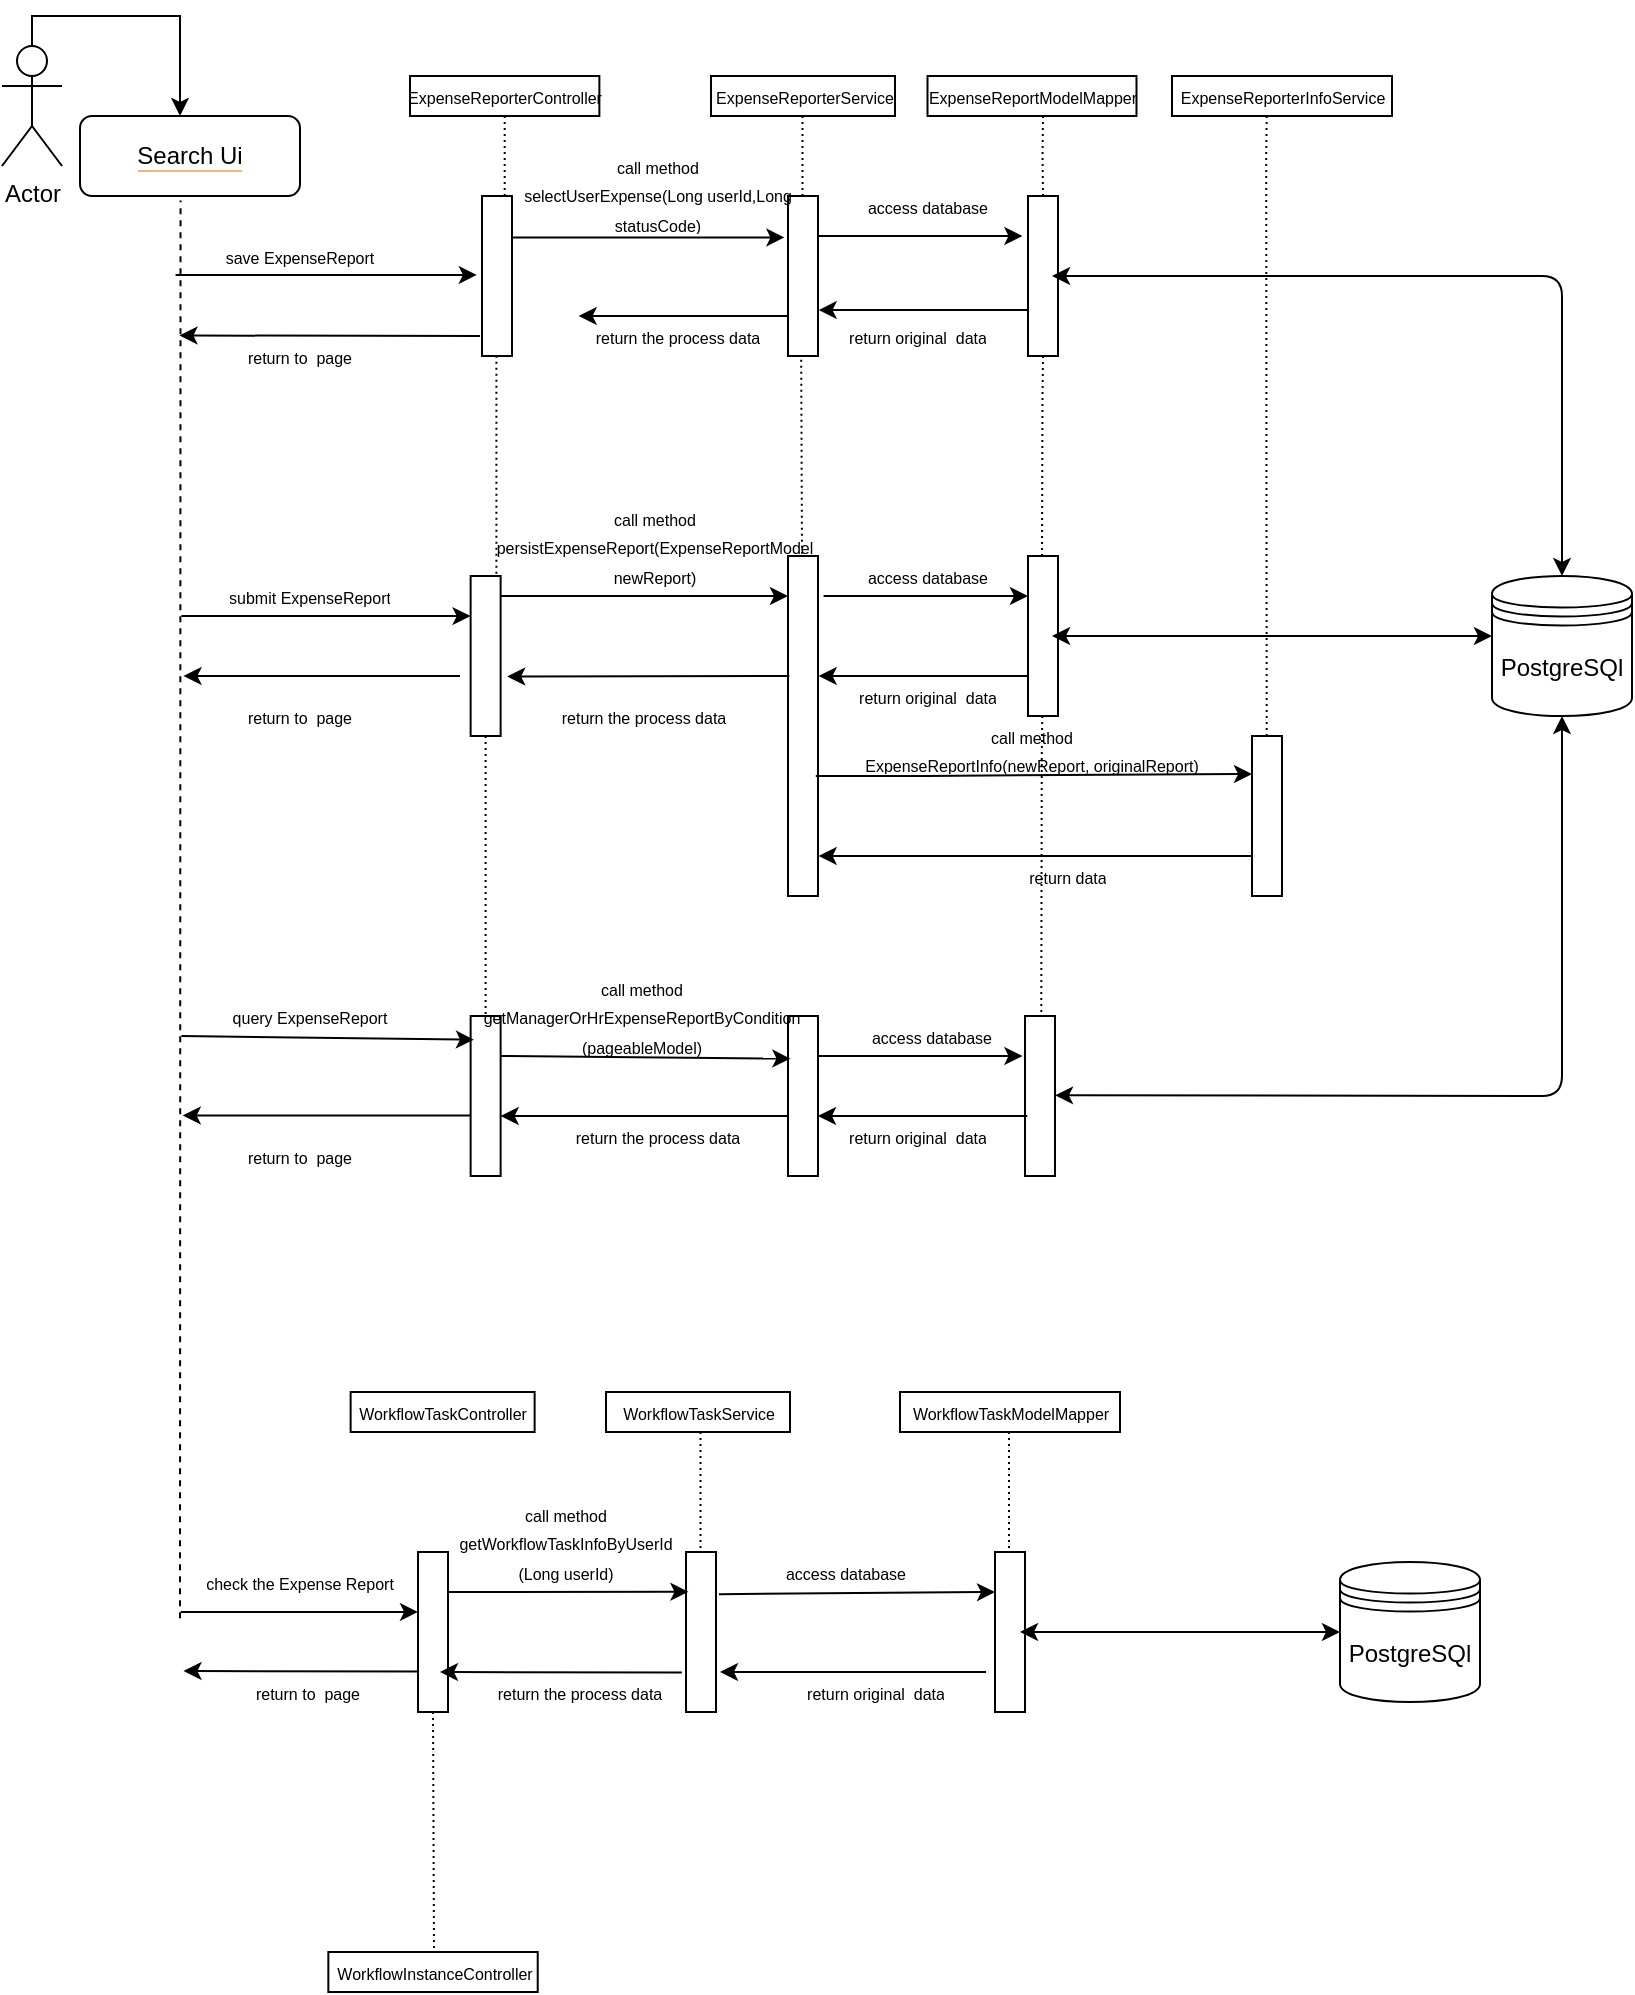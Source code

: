 <mxfile version="13.6.4" type="github">
  <diagram id="kgpKYQtTHZ0yAKxKKP6v" name="Page-1">
    <mxGraphModel dx="1038" dy="580" grid="1" gridSize="10" guides="1" tooltips="1" connect="1" arrows="1" fold="1" page="1" pageScale="1" pageWidth="850" pageHeight="1100" math="0" shadow="0">
      <root>
        <mxCell id="0" />
        <mxCell id="1" parent="0" />
        <mxCell id="kHYQJWo_Z-2cbcVxc_VD-3" value="&lt;font style=&quot;font-size: 8px&quot;&gt;ExpenseReporterController&lt;/font&gt;" style="html=1;" parent="1" vertex="1">
          <mxGeometry x="235.0" y="110" width="94.69" height="20" as="geometry" />
        </mxCell>
        <mxCell id="kHYQJWo_Z-2cbcVxc_VD-4" value="&lt;font style=&quot;font-size: 8px&quot;&gt;ExpenseReporterService&lt;/font&gt;" style="html=1;" parent="1" vertex="1">
          <mxGeometry x="385.5" y="110" width="92" height="20" as="geometry" />
        </mxCell>
        <mxCell id="kHYQJWo_Z-2cbcVxc_VD-5" value="&lt;font style=&quot;font-size: 8px&quot;&gt;ExpenseReportModelMapper&lt;/font&gt;" style="html=1;" parent="1" vertex="1">
          <mxGeometry x="493.75" y="110" width="104.5" height="20" as="geometry" />
        </mxCell>
        <mxCell id="kHYQJWo_Z-2cbcVxc_VD-10" value="" style="endArrow=none;html=1;rounded=0;dashed=1;dashPattern=1 2;exitX=0.5;exitY=1;exitDx=0;exitDy=0;" parent="1" source="kHYQJWo_Z-2cbcVxc_VD-17" edge="1">
          <mxGeometry relative="1" as="geometry">
            <mxPoint x="154" y="368" as="sourcePoint" />
            <mxPoint x="247" y="1048" as="targetPoint" />
          </mxGeometry>
        </mxCell>
        <mxCell id="kHYQJWo_Z-2cbcVxc_VD-11" value="" style="resizable=0;html=1;align=right;verticalAlign=bottom;" parent="kHYQJWo_Z-2cbcVxc_VD-10" connectable="0" vertex="1">
          <mxGeometry x="1" relative="1" as="geometry" />
        </mxCell>
        <mxCell id="kHYQJWo_Z-2cbcVxc_VD-12" value="" style="endArrow=none;html=1;rounded=0;dashed=1;dashPattern=1 2;exitX=0.5;exitY=1;exitDx=0;exitDy=0;" parent="1" source="kHYQJWo_Z-2cbcVxc_VD-3" edge="1" target="kHYQJWo_Z-2cbcVxc_VD-22">
          <mxGeometry relative="1" as="geometry">
            <mxPoint x="325" y="150" as="sourcePoint" />
            <mxPoint x="286" y="220" as="targetPoint" />
            <Array as="points" />
          </mxGeometry>
        </mxCell>
        <mxCell id="kHYQJWo_Z-2cbcVxc_VD-13" value="" style="resizable=0;html=1;align=right;verticalAlign=bottom;" parent="kHYQJWo_Z-2cbcVxc_VD-12" connectable="0" vertex="1">
          <mxGeometry x="1" relative="1" as="geometry" />
        </mxCell>
        <mxCell id="kHYQJWo_Z-2cbcVxc_VD-14" value="" style="points=[];perimeter=orthogonalPerimeter;rounded=0;shadow=0;strokeWidth=1;" parent="1" vertex="1">
          <mxGeometry x="265.31" y="360" width="15" height="80" as="geometry" />
        </mxCell>
        <mxCell id="kHYQJWo_Z-2cbcVxc_VD-15" value="" style="endArrow=none;html=1;rounded=0;dashed=1;dashPattern=1 2;exitX=0.48;exitY=0.999;exitDx=0;exitDy=0;exitPerimeter=0;" parent="1" source="kHYQJWo_Z-2cbcVxc_VD-22" target="kHYQJWo_Z-2cbcVxc_VD-14" edge="1">
          <mxGeometry relative="1" as="geometry">
            <mxPoint x="312.5" y="300" as="sourcePoint" />
            <mxPoint x="325" y="864.8" as="targetPoint" />
          </mxGeometry>
        </mxCell>
        <mxCell id="kHYQJWo_Z-2cbcVxc_VD-16" value="" style="resizable=0;html=1;align=right;verticalAlign=bottom;" parent="kHYQJWo_Z-2cbcVxc_VD-15" connectable="0" vertex="1">
          <mxGeometry x="1" relative="1" as="geometry" />
        </mxCell>
        <mxCell id="kHYQJWo_Z-2cbcVxc_VD-17" value="" style="points=[];perimeter=orthogonalPerimeter;rounded=0;shadow=0;strokeWidth=1;" parent="1" vertex="1">
          <mxGeometry x="239.01" y="848" width="15" height="80" as="geometry" />
        </mxCell>
        <mxCell id="kHYQJWo_Z-2cbcVxc_VD-28" style="edgeStyle=orthogonalEdgeStyle;rounded=0;orthogonalLoop=1;jettySize=auto;html=1;exitX=0.5;exitY=0;exitDx=0;exitDy=0;exitPerimeter=0;" parent="1" source="kHYQJWo_Z-2cbcVxc_VD-21" edge="1">
          <mxGeometry relative="1" as="geometry">
            <mxPoint x="120" y="130" as="targetPoint" />
            <Array as="points">
              <mxPoint x="46" y="80" />
            </Array>
          </mxGeometry>
        </mxCell>
        <mxCell id="kHYQJWo_Z-2cbcVxc_VD-21" value="Actor" style="shape=umlActor;verticalLabelPosition=bottom;verticalAlign=top;html=1;" parent="1" vertex="1">
          <mxGeometry x="31" y="95" width="30" height="60" as="geometry" />
        </mxCell>
        <mxCell id="kHYQJWo_Z-2cbcVxc_VD-22" value="" style="points=[];perimeter=orthogonalPerimeter;rounded=0;shadow=0;strokeWidth=1;" parent="1" vertex="1">
          <mxGeometry x="271" y="170" width="15" height="80" as="geometry" />
        </mxCell>
        <mxCell id="kHYQJWo_Z-2cbcVxc_VD-26" value="&lt;span style=&quot;background-color: rgb(255 , 255 , 255)&quot;&gt;Search Ui&lt;/span&gt;" style="rounded=1;whiteSpace=wrap;html=1;labelBackgroundColor=#FFB366;" parent="1" vertex="1">
          <mxGeometry x="70" y="130" width="110" height="40" as="geometry" />
        </mxCell>
        <mxCell id="kHYQJWo_Z-2cbcVxc_VD-29" value="" style="endArrow=none;dashed=1;html=1;entryX=0.457;entryY=1.056;entryDx=0;entryDy=0;entryPerimeter=0;" parent="1" target="kHYQJWo_Z-2cbcVxc_VD-26" edge="1">
          <mxGeometry width="50" height="50" relative="1" as="geometry">
            <mxPoint x="120" y="881.067" as="sourcePoint" />
            <mxPoint x="200" y="190" as="targetPoint" />
          </mxGeometry>
        </mxCell>
        <mxCell id="kHYQJWo_Z-2cbcVxc_VD-31" value="&lt;font style=&quot;font-size: 8px&quot;&gt;ExpenseReporterInfoService&lt;/font&gt;" style="html=1;" parent="1" vertex="1">
          <mxGeometry x="616" y="110" width="110" height="20" as="geometry" />
        </mxCell>
        <mxCell id="kHYQJWo_Z-2cbcVxc_VD-35" value="" style="endArrow=none;html=1;rounded=0;dashed=1;dashPattern=1 2;exitX=0.5;exitY=1;exitDx=0;exitDy=0;" parent="1" source="kHYQJWo_Z-2cbcVxc_VD-34" edge="1">
          <mxGeometry relative="1" as="geometry">
            <mxPoint x="431.25" y="130" as="sourcePoint" />
            <mxPoint x="431.255" y="220" as="targetPoint" />
          </mxGeometry>
        </mxCell>
        <mxCell id="kHYQJWo_Z-2cbcVxc_VD-36" value="" style="resizable=0;html=1;align=right;verticalAlign=bottom;" parent="kHYQJWo_Z-2cbcVxc_VD-35" connectable="0" vertex="1">
          <mxGeometry x="1" relative="1" as="geometry" />
        </mxCell>
        <mxCell id="kHYQJWo_Z-2cbcVxc_VD-34" value="" style="points=[];perimeter=orthogonalPerimeter;rounded=0;shadow=0;strokeWidth=1;" parent="1" vertex="1">
          <mxGeometry x="424" y="170" width="15" height="80" as="geometry" />
        </mxCell>
        <mxCell id="kHYQJWo_Z-2cbcVxc_VD-37" value="" style="endArrow=none;html=1;rounded=0;dashed=1;dashPattern=1 2;exitX=0.5;exitY=1;exitDx=0;exitDy=0;" parent="1" target="kHYQJWo_Z-2cbcVxc_VD-34" edge="1">
          <mxGeometry relative="1" as="geometry">
            <mxPoint x="431.25" y="130" as="sourcePoint" />
            <mxPoint x="431.255" y="220" as="targetPoint" />
          </mxGeometry>
        </mxCell>
        <mxCell id="kHYQJWo_Z-2cbcVxc_VD-38" value="" style="resizable=0;html=1;align=right;verticalAlign=bottom;" parent="kHYQJWo_Z-2cbcVxc_VD-37" connectable="0" vertex="1">
          <mxGeometry x="1" relative="1" as="geometry" />
        </mxCell>
        <mxCell id="kHYQJWo_Z-2cbcVxc_VD-39" value="" style="endArrow=classic;html=1;entryX=-0.12;entryY=0.259;entryDx=0;entryDy=0;entryPerimeter=0;" parent="1" source="kHYQJWo_Z-2cbcVxc_VD-22" target="kHYQJWo_Z-2cbcVxc_VD-34" edge="1">
          <mxGeometry width="50" height="50" relative="1" as="geometry">
            <mxPoint x="324" y="191" as="sourcePoint" />
            <mxPoint x="370" y="185" as="targetPoint" />
          </mxGeometry>
        </mxCell>
        <mxCell id="kHYQJWo_Z-2cbcVxc_VD-45" value="" style="points=[];perimeter=orthogonalPerimeter;rounded=0;shadow=0;strokeWidth=1;" parent="1" vertex="1">
          <mxGeometry x="544" y="170" width="15" height="80" as="geometry" />
        </mxCell>
        <mxCell id="kHYQJWo_Z-2cbcVxc_VD-46" value="" style="endArrow=none;html=1;rounded=0;dashed=1;dashPattern=1 2;exitX=0.5;exitY=1;exitDx=0;exitDy=0;" parent="1" edge="1">
          <mxGeometry relative="1" as="geometry">
            <mxPoint x="551.5" y="130" as="sourcePoint" />
            <mxPoint x="551.5" y="170" as="targetPoint" />
            <Array as="points">
              <mxPoint x="551.25" y="150" />
            </Array>
          </mxGeometry>
        </mxCell>
        <mxCell id="kHYQJWo_Z-2cbcVxc_VD-47" value="" style="resizable=0;html=1;align=right;verticalAlign=bottom;" parent="kHYQJWo_Z-2cbcVxc_VD-46" connectable="0" vertex="1">
          <mxGeometry x="1" relative="1" as="geometry" />
        </mxCell>
        <mxCell id="kHYQJWo_Z-2cbcVxc_VD-48" value="" style="endArrow=classic;html=1;entryX=-0.12;entryY=0.259;entryDx=0;entryDy=0;entryPerimeter=0;" parent="1" edge="1">
          <mxGeometry width="50" height="50" relative="1" as="geometry">
            <mxPoint x="439" y="190" as="sourcePoint" />
            <mxPoint x="541.2" y="190" as="targetPoint" />
            <Array as="points">
              <mxPoint x="484" y="190" />
            </Array>
          </mxGeometry>
        </mxCell>
        <UserObject label="&lt;div&gt;&lt;font style=&quot;font-size: 8px&quot;&gt;call method &lt;br&gt;&lt;/font&gt;&lt;/div&gt;&lt;div&gt;&lt;font style=&quot;font-size: 8px&quot;&gt;selectUserExpense(Long userId,Long statusCode)&lt;/font&gt;&lt;/div&gt;" placeholders="1" name="Variable" id="sm6QpTikc6FArxqx8qji-1">
          <mxCell style="text;html=1;strokeColor=none;fillColor=none;align=center;verticalAlign=middle;whiteSpace=wrap;overflow=hidden;" parent="1" vertex="1">
            <mxGeometry x="274.31" y="145" width="170" height="45" as="geometry" />
          </mxCell>
        </UserObject>
        <UserObject label="&lt;font style=&quot;font-size: 8px&quot;&gt;access database&lt;/font&gt;" placeholders="1" name="Variable" id="sm6QpTikc6FArxqx8qji-2">
          <mxCell style="text;html=1;strokeColor=none;fillColor=none;align=center;verticalAlign=middle;whiteSpace=wrap;overflow=hidden;" parent="1" vertex="1">
            <mxGeometry x="454" y="165" width="80" height="20" as="geometry" />
          </mxCell>
        </UserObject>
        <mxCell id="sm6QpTikc6FArxqx8qji-5" value="" style="endArrow=classic;html=1;entryX=1.022;entryY=0.713;entryDx=0;entryDy=0;entryPerimeter=0;exitX=0;exitY=0.713;exitDx=0;exitDy=0;exitPerimeter=0;" parent="1" source="kHYQJWo_Z-2cbcVxc_VD-45" target="kHYQJWo_Z-2cbcVxc_VD-34" edge="1">
          <mxGeometry width="50" height="50" relative="1" as="geometry">
            <mxPoint x="534" y="260" as="sourcePoint" />
            <mxPoint x="414" y="260" as="targetPoint" />
            <Array as="points" />
          </mxGeometry>
        </mxCell>
        <UserObject label="&lt;font style=&quot;font-size: 8px&quot;&gt;return original&amp;nbsp; data&lt;/font&gt;" placeholders="1" name="Variable" id="sm6QpTikc6FArxqx8qji-6">
          <mxCell style="text;html=1;strokeColor=none;fillColor=none;align=center;verticalAlign=middle;whiteSpace=wrap;overflow=hidden;" parent="1" vertex="1">
            <mxGeometry x="434" y="230" width="110" height="20" as="geometry" />
          </mxCell>
        </UserObject>
        <mxCell id="sm6QpTikc6FArxqx8qji-8" value="" style="endArrow=classic;html=1;entryX=1.022;entryY=0.713;entryDx=0;entryDy=0;entryPerimeter=0;exitX=0;exitY=0.713;exitDx=0;exitDy=0;exitPerimeter=0;" parent="1" edge="1">
          <mxGeometry width="50" height="50" relative="1" as="geometry">
            <mxPoint x="424" y="230" as="sourcePoint" />
            <mxPoint x="319.33" y="230" as="targetPoint" />
            <Array as="points" />
          </mxGeometry>
        </mxCell>
        <UserObject label="&lt;font style=&quot;font-size: 8px&quot;&gt;return the process data&lt;br&gt;&lt;/font&gt;" placeholders="1" name="Variable" id="sm6QpTikc6FArxqx8qji-9">
          <mxCell style="text;html=1;strokeColor=none;fillColor=none;align=center;verticalAlign=middle;whiteSpace=wrap;overflow=hidden;" parent="1" vertex="1">
            <mxGeometry x="314" y="230" width="110" height="20" as="geometry" />
          </mxCell>
        </UserObject>
        <mxCell id="dU8zCI9Nq1hAIpH5n6Ge-1" value="" style="points=[];perimeter=orthogonalPerimeter;rounded=0;shadow=0;strokeWidth=1;" vertex="1" parent="1">
          <mxGeometry x="424" y="350" width="15" height="170" as="geometry" />
        </mxCell>
        <mxCell id="dU8zCI9Nq1hAIpH5n6Ge-4" value="" style="endArrow=classic;html=1;entryX=-0.12;entryY=0.259;entryDx=0;entryDy=0;entryPerimeter=0;" edge="1" parent="1" source="kHYQJWo_Z-2cbcVxc_VD-14">
          <mxGeometry width="50" height="50" relative="1" as="geometry">
            <mxPoint x="321.8" y="370" as="sourcePoint" />
            <mxPoint x="424.0" y="370" as="targetPoint" />
          </mxGeometry>
        </mxCell>
        <UserObject label="&lt;font style=&quot;font-size: 8px&quot;&gt;call method &lt;br&gt;persistExpenseReport(ExpenseReportModel newReport)&lt;/font&gt;" placeholders="1" name="Variable" id="dU8zCI9Nq1hAIpH5n6Ge-5">
          <mxCell style="text;html=1;strokeColor=none;fillColor=none;align=center;verticalAlign=middle;whiteSpace=wrap;overflow=hidden;" vertex="1" parent="1">
            <mxGeometry x="274.31" y="320" width="167" height="50" as="geometry" />
          </mxCell>
        </UserObject>
        <mxCell id="dU8zCI9Nq1hAIpH5n6Ge-6" value="" style="endArrow=none;html=1;rounded=0;dashed=1;dashPattern=1 2;exitX=0.44;exitY=1.024;exitDx=0;exitDy=0;exitPerimeter=0;entryX=0.467;entryY=0;entryDx=0;entryDy=0;entryPerimeter=0;" edge="1" parent="1" source="kHYQJWo_Z-2cbcVxc_VD-34" target="dU8zCI9Nq1hAIpH5n6Ge-1">
          <mxGeometry relative="1" as="geometry">
            <mxPoint x="430.6" y="251.92" as="sourcePoint" />
            <mxPoint x="431" y="305" as="targetPoint" />
          </mxGeometry>
        </mxCell>
        <mxCell id="dU8zCI9Nq1hAIpH5n6Ge-7" value="" style="resizable=0;html=1;align=right;verticalAlign=bottom;" connectable="0" vertex="1" parent="dU8zCI9Nq1hAIpH5n6Ge-6">
          <mxGeometry x="1" relative="1" as="geometry" />
        </mxCell>
        <mxCell id="dU8zCI9Nq1hAIpH5n6Ge-8" value="" style="endArrow=classic;html=1;entryX=1.219;entryY=0.628;entryDx=0;entryDy=0;entryPerimeter=0;exitX=0;exitY=0.713;exitDx=0;exitDy=0;exitPerimeter=0;" edge="1" parent="1" target="kHYQJWo_Z-2cbcVxc_VD-14">
          <mxGeometry width="50" height="50" relative="1" as="geometry">
            <mxPoint x="424.67" y="410" as="sourcePoint" />
            <mxPoint x="320.0" y="410" as="targetPoint" />
            <Array as="points" />
          </mxGeometry>
        </mxCell>
        <mxCell id="dU8zCI9Nq1hAIpH5n6Ge-10" value="" style="points=[];perimeter=orthogonalPerimeter;rounded=0;shadow=0;strokeWidth=1;" vertex="1" parent="1">
          <mxGeometry x="544" y="350" width="15" height="80" as="geometry" />
        </mxCell>
        <mxCell id="dU8zCI9Nq1hAIpH5n6Ge-11" value="" style="endArrow=none;html=1;rounded=0;dashed=1;dashPattern=1 2;" edge="1" parent="1">
          <mxGeometry relative="1" as="geometry">
            <mxPoint x="551.5" y="250" as="sourcePoint" />
            <mxPoint x="551" y="350" as="targetPoint" />
            <Array as="points">
              <mxPoint x="551.25" y="270" />
            </Array>
          </mxGeometry>
        </mxCell>
        <mxCell id="dU8zCI9Nq1hAIpH5n6Ge-12" value="" style="resizable=0;html=1;align=right;verticalAlign=bottom;" connectable="0" vertex="1" parent="dU8zCI9Nq1hAIpH5n6Ge-11">
          <mxGeometry x="1" relative="1" as="geometry" />
        </mxCell>
        <UserObject label="&lt;font style=&quot;font-size: 8px&quot;&gt;access database&lt;/font&gt;" placeholders="1" name="Variable" id="dU8zCI9Nq1hAIpH5n6Ge-13">
          <mxCell style="text;html=1;strokeColor=none;fillColor=none;align=center;verticalAlign=middle;whiteSpace=wrap;overflow=hidden;" vertex="1" parent="1">
            <mxGeometry x="454" y="350" width="80" height="20" as="geometry" />
          </mxCell>
        </UserObject>
        <mxCell id="dU8zCI9Nq1hAIpH5n6Ge-14" value="" style="endArrow=classic;html=1;entryX=-0.12;entryY=0.259;entryDx=0;entryDy=0;entryPerimeter=0;" edge="1" parent="1">
          <mxGeometry width="50" height="50" relative="1" as="geometry">
            <mxPoint x="441.8" y="370" as="sourcePoint" />
            <mxPoint x="544" y="370" as="targetPoint" />
            <Array as="points">
              <mxPoint x="461.8" y="370" />
              <mxPoint x="486.8" y="370" />
            </Array>
          </mxGeometry>
        </mxCell>
        <mxCell id="dU8zCI9Nq1hAIpH5n6Ge-16" value="" style="endArrow=classic;html=1;entryX=1.022;entryY=0.713;entryDx=0;entryDy=0;entryPerimeter=0;exitX=0;exitY=0.713;exitDx=0;exitDy=0;exitPerimeter=0;" edge="1" parent="1">
          <mxGeometry width="50" height="50" relative="1" as="geometry">
            <mxPoint x="544" y="410" as="sourcePoint" />
            <mxPoint x="439.33" y="410" as="targetPoint" />
            <Array as="points" />
          </mxGeometry>
        </mxCell>
        <UserObject label="&lt;font style=&quot;font-size: 8px&quot;&gt;return original&amp;nbsp; data&lt;/font&gt;" placeholders="1" name="Variable" id="dU8zCI9Nq1hAIpH5n6Ge-17">
          <mxCell style="text;html=1;strokeColor=none;fillColor=none;align=center;verticalAlign=middle;whiteSpace=wrap;overflow=hidden;" vertex="1" parent="1">
            <mxGeometry x="439" y="410" width="110" height="20" as="geometry" />
          </mxCell>
        </UserObject>
        <mxCell id="dU8zCI9Nq1hAIpH5n6Ge-18" value="" style="endArrow=none;html=1;rounded=0;dashed=1;dashPattern=1 2;exitX=0.5;exitY=1;exitDx=0;exitDy=0;" edge="1" parent="1">
          <mxGeometry relative="1" as="geometry">
            <mxPoint x="663.35" y="130" as="sourcePoint" />
            <mxPoint x="663.35" y="440" as="targetPoint" />
            <Array as="points">
              <mxPoint x="663.1" y="150" />
            </Array>
          </mxGeometry>
        </mxCell>
        <mxCell id="dU8zCI9Nq1hAIpH5n6Ge-19" value="" style="resizable=0;html=1;align=right;verticalAlign=bottom;" connectable="0" vertex="1" parent="dU8zCI9Nq1hAIpH5n6Ge-18">
          <mxGeometry x="1" relative="1" as="geometry" />
        </mxCell>
        <mxCell id="dU8zCI9Nq1hAIpH5n6Ge-20" value="" style="points=[];perimeter=orthogonalPerimeter;rounded=0;shadow=0;strokeWidth=1;" vertex="1" parent="1">
          <mxGeometry x="656" y="440" width="15" height="80" as="geometry" />
        </mxCell>
        <mxCell id="dU8zCI9Nq1hAIpH5n6Ge-23" value="" style="endArrow=classic;html=1;" edge="1" parent="1">
          <mxGeometry width="50" height="50" relative="1" as="geometry">
            <mxPoint x="437.9" y="460" as="sourcePoint" />
            <mxPoint x="656" y="459" as="targetPoint" />
            <Array as="points">
              <mxPoint x="457.9" y="460" />
              <mxPoint x="482.9" y="460" />
            </Array>
          </mxGeometry>
        </mxCell>
        <UserObject label="&lt;font style=&quot;font-size: 8px&quot;&gt;call method&lt;br&gt;ExpenseReportInfo(newReport, originalReport)&lt;/font&gt;" placeholders="1" name="Variable" id="dU8zCI9Nq1hAIpH5n6Ge-24">
          <mxCell style="text;html=1;strokeColor=none;fillColor=none;align=center;verticalAlign=middle;whiteSpace=wrap;overflow=hidden;" vertex="1" parent="1">
            <mxGeometry x="456" y="430" width="180" height="30" as="geometry" />
          </mxCell>
        </UserObject>
        <mxCell id="dU8zCI9Nq1hAIpH5n6Ge-25" value="" style="endArrow=classic;html=1;entryX=1.022;entryY=0.713;entryDx=0;entryDy=0;entryPerimeter=0;" edge="1" parent="1">
          <mxGeometry width="50" height="50" relative="1" as="geometry">
            <mxPoint x="656" y="500" as="sourcePoint" />
            <mxPoint x="439.33" y="500" as="targetPoint" />
            <Array as="points" />
          </mxGeometry>
        </mxCell>
        <UserObject label="&lt;font style=&quot;font-size: 8px&quot;&gt;return data&lt;/font&gt;" placeholders="1" name="Variable" id="dU8zCI9Nq1hAIpH5n6Ge-26">
          <mxCell style="text;html=1;strokeColor=none;fillColor=none;align=center;verticalAlign=middle;whiteSpace=wrap;overflow=hidden;" vertex="1" parent="1">
            <mxGeometry x="522.75" y="500" width="82" height="20" as="geometry" />
          </mxCell>
        </UserObject>
        <mxCell id="dU8zCI9Nq1hAIpH5n6Ge-27" value="PostgreSQl" style="shape=datastore;whiteSpace=wrap;html=1;" vertex="1" parent="1">
          <mxGeometry x="776" y="360" width="70" height="70" as="geometry" />
        </mxCell>
        <mxCell id="dU8zCI9Nq1hAIpH5n6Ge-28" value="" style="endArrow=classic;startArrow=classic;html=1;exitX=0.8;exitY=0.5;exitDx=0;exitDy=0;exitPerimeter=0;entryX=0.5;entryY=0;entryDx=0;entryDy=0;" edge="1" parent="1" source="kHYQJWo_Z-2cbcVxc_VD-45" target="dU8zCI9Nq1hAIpH5n6Ge-27">
          <mxGeometry width="50" height="50" relative="1" as="geometry">
            <mxPoint x="726" y="310" as="sourcePoint" />
            <mxPoint x="836" y="210" as="targetPoint" />
            <Array as="points">
              <mxPoint x="811" y="210" />
            </Array>
          </mxGeometry>
        </mxCell>
        <mxCell id="dU8zCI9Nq1hAIpH5n6Ge-29" value="" style="endArrow=classic;startArrow=classic;html=1;entryX=0.8;entryY=0.5;entryDx=0;entryDy=0;entryPerimeter=0;exitX=0;exitY=0.429;exitDx=0;exitDy=0;exitPerimeter=0;" edge="1" parent="1" source="dU8zCI9Nq1hAIpH5n6Ge-27" target="dU8zCI9Nq1hAIpH5n6Ge-10">
          <mxGeometry width="50" height="50" relative="1" as="geometry">
            <mxPoint x="736" y="350" as="sourcePoint" />
            <mxPoint x="566" y="390" as="targetPoint" />
          </mxGeometry>
        </mxCell>
        <mxCell id="dU8zCI9Nq1hAIpH5n6Ge-31" value="&lt;span style=&quot;font-size: 8px&quot;&gt;WorkflowTaskController&lt;/span&gt;" style="html=1;" vertex="1" parent="1">
          <mxGeometry x="205.31" y="768" width="92" height="20" as="geometry" />
        </mxCell>
        <mxCell id="dU8zCI9Nq1hAIpH5n6Ge-32" value="&lt;span style=&quot;font-size: 8px&quot;&gt;WorkflowTaskService&lt;/span&gt;" style="html=1;" vertex="1" parent="1">
          <mxGeometry x="333" y="768" width="92" height="20" as="geometry" />
        </mxCell>
        <UserObject label="&lt;font style=&quot;font-size: 8px&quot;&gt;call method&lt;br&gt;getWorkflowTaskInfoByUserId&lt;br&gt;(Long userId)&lt;/font&gt;" placeholders="1" name="Variable" id="dU8zCI9Nq1hAIpH5n6Ge-35">
          <mxCell style="text;html=1;strokeColor=none;fillColor=none;align=center;verticalAlign=middle;whiteSpace=wrap;overflow=hidden;" vertex="1" parent="1">
            <mxGeometry x="224.41" y="818" width="178.19" height="50" as="geometry" />
          </mxCell>
        </UserObject>
        <UserObject label="&lt;font style=&quot;font-size: 8px&quot;&gt;return to&amp;nbsp; page&lt;br&gt;&lt;/font&gt;" placeholders="1" name="Variable" id="dU8zCI9Nq1hAIpH5n6Ge-37">
          <mxCell style="text;html=1;strokeColor=none;fillColor=none;align=center;verticalAlign=middle;whiteSpace=wrap;overflow=hidden;" vertex="1" parent="1">
            <mxGeometry x="125" y="240" width="110" height="20" as="geometry" />
          </mxCell>
        </UserObject>
        <mxCell id="dU8zCI9Nq1hAIpH5n6Ge-38" value="" style="endArrow=classic;html=1;entryX=0.733;entryY=0.75;entryDx=0;entryDy=0;entryPerimeter=0;exitX=-0.14;exitY=0.753;exitDx=0;exitDy=0;exitPerimeter=0;" edge="1" parent="1" source="dU8zCI9Nq1hAIpH5n6Ge-41" target="kHYQJWo_Z-2cbcVxc_VD-17">
          <mxGeometry width="50" height="50" relative="1" as="geometry">
            <mxPoint x="358" y="788" as="sourcePoint" />
            <mxPoint x="253.33" y="788" as="targetPoint" />
            <Array as="points" />
          </mxGeometry>
        </mxCell>
        <mxCell id="dU8zCI9Nq1hAIpH5n6Ge-41" value="" style="points=[];perimeter=orthogonalPerimeter;rounded=0;shadow=0;strokeWidth=1;" vertex="1" parent="1">
          <mxGeometry x="373" y="848" width="15" height="80" as="geometry" />
        </mxCell>
        <mxCell id="dU8zCI9Nq1hAIpH5n6Ge-45" value="" style="endArrow=classic;html=1;entryX=0.08;entryY=0.249;entryDx=0;entryDy=0;entryPerimeter=0;" edge="1" parent="1" target="dU8zCI9Nq1hAIpH5n6Ge-41">
          <mxGeometry width="50" height="50" relative="1" as="geometry">
            <mxPoint x="254.01" y="868" as="sourcePoint" />
            <mxPoint x="356.21" y="868" as="targetPoint" />
          </mxGeometry>
        </mxCell>
        <mxCell id="dU8zCI9Nq1hAIpH5n6Ge-46" value="" style="endArrow=none;html=1;rounded=0;dashed=1;dashPattern=1 2;exitX=0.44;exitY=1.024;exitDx=0;exitDy=0;exitPerimeter=0;" edge="1" parent="1" target="dU8zCI9Nq1hAIpH5n6Ge-41">
          <mxGeometry relative="1" as="geometry">
            <mxPoint x="380.25" y="788" as="sourcePoint" />
            <mxPoint x="380.655" y="886.08" as="targetPoint" />
          </mxGeometry>
        </mxCell>
        <mxCell id="dU8zCI9Nq1hAIpH5n6Ge-47" value="" style="resizable=0;html=1;align=right;verticalAlign=bottom;" connectable="0" vertex="1" parent="dU8zCI9Nq1hAIpH5n6Ge-46">
          <mxGeometry x="1" relative="1" as="geometry" />
        </mxCell>
        <mxCell id="dU8zCI9Nq1hAIpH5n6Ge-48" value="&lt;span style=&quot;font-size: 8px&quot;&gt;WorkflowTaskModelMapper&lt;/span&gt;" style="html=1;" vertex="1" parent="1">
          <mxGeometry x="480" y="768" width="110" height="20" as="geometry" />
        </mxCell>
        <mxCell id="dU8zCI9Nq1hAIpH5n6Ge-50" value="" style="points=[];perimeter=orthogonalPerimeter;rounded=0;shadow=0;strokeWidth=1;" vertex="1" parent="1">
          <mxGeometry x="527.5" y="848" width="15" height="80" as="geometry" />
        </mxCell>
        <mxCell id="dU8zCI9Nq1hAIpH5n6Ge-51" value="" style="endArrow=none;html=1;rounded=0;dashed=1;dashPattern=1 2;exitX=0.44;exitY=1.024;exitDx=0;exitDy=0;exitPerimeter=0;" edge="1" parent="1">
          <mxGeometry relative="1" as="geometry">
            <mxPoint x="534.5" y="788" as="sourcePoint" />
            <mxPoint x="534.5" y="848" as="targetPoint" />
          </mxGeometry>
        </mxCell>
        <mxCell id="dU8zCI9Nq1hAIpH5n6Ge-52" value="" style="resizable=0;html=1;align=right;verticalAlign=bottom;" connectable="0" vertex="1" parent="dU8zCI9Nq1hAIpH5n6Ge-51">
          <mxGeometry x="1" relative="1" as="geometry" />
        </mxCell>
        <mxCell id="dU8zCI9Nq1hAIpH5n6Ge-53" value="" style="endArrow=classic;html=1;" edge="1" parent="1">
          <mxGeometry width="50" height="50" relative="1" as="geometry">
            <mxPoint x="389.5" y="869.08" as="sourcePoint" />
            <mxPoint x="527.5" y="868" as="targetPoint" />
          </mxGeometry>
        </mxCell>
        <UserObject label="&lt;font style=&quot;font-size: 8px&quot;&gt;access database&lt;/font&gt;" placeholders="1" name="Variable" id="dU8zCI9Nq1hAIpH5n6Ge-54">
          <mxCell style="text;html=1;strokeColor=none;fillColor=none;align=center;verticalAlign=middle;whiteSpace=wrap;overflow=hidden;" vertex="1" parent="1">
            <mxGeometry x="413" y="848" width="80" height="20" as="geometry" />
          </mxCell>
        </UserObject>
        <UserObject label="&lt;font style=&quot;font-size: 8px&quot;&gt;return original&amp;nbsp; data&lt;/font&gt;" placeholders="1" name="Variable" id="dU8zCI9Nq1hAIpH5n6Ge-55">
          <mxCell style="text;html=1;strokeColor=none;fillColor=none;align=center;verticalAlign=middle;whiteSpace=wrap;overflow=hidden;" vertex="1" parent="1">
            <mxGeometry x="413" y="908" width="110" height="20" as="geometry" />
          </mxCell>
        </UserObject>
        <mxCell id="dU8zCI9Nq1hAIpH5n6Ge-56" value="" style="endArrow=classic;html=1;entryX=0.733;entryY=0.75;entryDx=0;entryDy=0;entryPerimeter=0;exitX=1;exitY=0;exitDx=0;exitDy=0;" edge="1" parent="1" source="dU8zCI9Nq1hAIpH5n6Ge-55">
          <mxGeometry width="50" height="50" relative="1" as="geometry">
            <mxPoint x="510.9" y="908.24" as="sourcePoint" />
            <mxPoint x="390.005" y="908" as="targetPoint" />
            <Array as="points" />
          </mxGeometry>
        </mxCell>
        <mxCell id="dU8zCI9Nq1hAIpH5n6Ge-57" value="PostgreSQl" style="shape=datastore;whiteSpace=wrap;html=1;" vertex="1" parent="1">
          <mxGeometry x="700" y="853" width="70" height="70" as="geometry" />
        </mxCell>
        <mxCell id="dU8zCI9Nq1hAIpH5n6Ge-58" value="" style="endArrow=classic;startArrow=classic;html=1;" edge="1" parent="1">
          <mxGeometry width="50" height="50" relative="1" as="geometry">
            <mxPoint x="700" y="888" as="sourcePoint" />
            <mxPoint x="540" y="888" as="targetPoint" />
          </mxGeometry>
        </mxCell>
        <mxCell id="dU8zCI9Nq1hAIpH5n6Ge-60" value="" style="endArrow=classic;html=1;entryX=-0.173;entryY=0.493;entryDx=0;entryDy=0;entryPerimeter=0;" edge="1" parent="1" target="kHYQJWo_Z-2cbcVxc_VD-22">
          <mxGeometry width="50" height="50" relative="1" as="geometry">
            <mxPoint x="117.8" y="209.5" as="sourcePoint" />
            <mxPoint x="220.0" y="209.5" as="targetPoint" />
          </mxGeometry>
        </mxCell>
        <UserObject label="&lt;font style=&quot;font-size: 8px&quot;&gt;save ExpenseReport&lt;/font&gt;" placeholders="1" name="Variable" id="dU8zCI9Nq1hAIpH5n6Ge-61">
          <mxCell style="text;html=1;strokeColor=none;fillColor=none;align=center;verticalAlign=middle;whiteSpace=wrap;overflow=hidden;" vertex="1" parent="1">
            <mxGeometry x="140" y="190" width="80" height="20" as="geometry" />
          </mxCell>
        </UserObject>
        <mxCell id="dU8zCI9Nq1hAIpH5n6Ge-62" value="" style="endArrow=classic;html=1;entryX=1.022;entryY=0.713;entryDx=0;entryDy=0;entryPerimeter=0;" edge="1" parent="1">
          <mxGeometry width="50" height="50" relative="1" as="geometry">
            <mxPoint x="270" y="240" as="sourcePoint" />
            <mxPoint x="119.74" y="239.75" as="targetPoint" />
            <Array as="points" />
          </mxGeometry>
        </mxCell>
        <UserObject label="&lt;font style=&quot;font-size: 8px&quot;&gt;return the process data&lt;br&gt;&lt;/font&gt;" placeholders="1" name="Variable" id="dU8zCI9Nq1hAIpH5n6Ge-63">
          <mxCell style="text;html=1;strokeColor=none;fillColor=none;align=center;verticalAlign=middle;whiteSpace=wrap;overflow=hidden;" vertex="1" parent="1">
            <mxGeometry x="297.31" y="420" width="110" height="20" as="geometry" />
          </mxCell>
        </UserObject>
        <UserObject label="&lt;font style=&quot;font-size: 8px&quot;&gt;return the process data&lt;br&gt;&lt;/font&gt;" placeholders="1" name="Variable" id="dU8zCI9Nq1hAIpH5n6Ge-64">
          <mxCell style="text;html=1;strokeColor=none;fillColor=none;align=center;verticalAlign=middle;whiteSpace=wrap;overflow=hidden;" vertex="1" parent="1">
            <mxGeometry x="265.31" y="908" width="110" height="20" as="geometry" />
          </mxCell>
        </UserObject>
        <mxCell id="dU8zCI9Nq1hAIpH5n6Ge-65" value="" style="endArrow=classic;html=1;" edge="1" parent="1" target="kHYQJWo_Z-2cbcVxc_VD-14">
          <mxGeometry width="50" height="50" relative="1" as="geometry">
            <mxPoint x="120.7" y="380.06" as="sourcePoint" />
            <mxPoint x="239.305" y="380" as="targetPoint" />
          </mxGeometry>
        </mxCell>
        <mxCell id="dU8zCI9Nq1hAIpH5n6Ge-66" value="" style="endArrow=classic;html=1;entryX=-0.173;entryY=0.493;entryDx=0;entryDy=0;entryPerimeter=0;" edge="1" parent="1">
          <mxGeometry width="50" height="50" relative="1" as="geometry">
            <mxPoint x="120.39" y="878" as="sourcePoint" />
            <mxPoint x="238.995" y="877.94" as="targetPoint" />
          </mxGeometry>
        </mxCell>
        <mxCell id="dU8zCI9Nq1hAIpH5n6Ge-67" value="" style="endArrow=classic;html=1;entryX=1.022;entryY=0.713;entryDx=0;entryDy=0;entryPerimeter=0;" edge="1" parent="1">
          <mxGeometry width="50" height="50" relative="1" as="geometry">
            <mxPoint x="260" y="410" as="sourcePoint" />
            <mxPoint x="121.75" y="410" as="targetPoint" />
            <Array as="points" />
          </mxGeometry>
        </mxCell>
        <mxCell id="dU8zCI9Nq1hAIpH5n6Ge-68" value="" style="endArrow=classic;html=1;entryX=1.022;entryY=0.713;entryDx=0;entryDy=0;entryPerimeter=0;" edge="1" parent="1">
          <mxGeometry width="50" height="50" relative="1" as="geometry">
            <mxPoint x="239.01" y="907.75" as="sourcePoint" />
            <mxPoint x="121.75" y="907.5" as="targetPoint" />
            <Array as="points" />
          </mxGeometry>
        </mxCell>
        <UserObject label="&lt;font style=&quot;font-size: 8px&quot;&gt;return to&amp;nbsp; page&lt;br&gt;&lt;/font&gt;" placeholders="1" name="Variable" id="dU8zCI9Nq1hAIpH5n6Ge-69">
          <mxCell style="text;html=1;strokeColor=none;fillColor=none;align=center;verticalAlign=middle;whiteSpace=wrap;overflow=hidden;" vertex="1" parent="1">
            <mxGeometry x="125.0" y="420" width="110" height="20" as="geometry" />
          </mxCell>
        </UserObject>
        <UserObject label="&lt;font style=&quot;font-size: 8px&quot;&gt;return to&amp;nbsp; page&lt;br&gt;&lt;/font&gt;" placeholders="1" name="Variable" id="dU8zCI9Nq1hAIpH5n6Ge-70">
          <mxCell style="text;html=1;strokeColor=none;fillColor=none;align=center;verticalAlign=middle;whiteSpace=wrap;overflow=hidden;" vertex="1" parent="1">
            <mxGeometry x="129.01" y="908" width="110" height="20" as="geometry" />
          </mxCell>
        </UserObject>
        <UserObject label="&lt;font style=&quot;font-size: 8px&quot;&gt;submit ExpenseReport&lt;/font&gt;" placeholders="1" name="Variable" id="dU8zCI9Nq1hAIpH5n6Ge-71">
          <mxCell style="text;html=1;strokeColor=none;fillColor=none;align=center;verticalAlign=middle;whiteSpace=wrap;overflow=hidden;" vertex="1" parent="1">
            <mxGeometry x="140" y="360" width="90" height="20" as="geometry" />
          </mxCell>
        </UserObject>
        <UserObject label="&lt;span style=&quot;font-size: 8px&quot;&gt;check the Expense Report&lt;/span&gt;" placeholders="1" name="Variable" id="dU8zCI9Nq1hAIpH5n6Ge-72">
          <mxCell style="text;html=1;strokeColor=none;fillColor=none;align=center;verticalAlign=middle;whiteSpace=wrap;overflow=hidden;" vertex="1" parent="1">
            <mxGeometry x="130" y="853" width="100" height="20" as="geometry" />
          </mxCell>
        </UserObject>
        <mxCell id="dU8zCI9Nq1hAIpH5n6Ge-73" value="&lt;span style=&quot;font-size: 8px&quot;&gt;WorkflowInstanceController&lt;/span&gt;" style="html=1;" vertex="1" parent="1">
          <mxGeometry x="194.17" y="1048" width="104.69" height="20" as="geometry" />
        </mxCell>
        <mxCell id="dU8zCI9Nq1hAIpH5n6Ge-74" value="" style="points=[];perimeter=orthogonalPerimeter;rounded=0;shadow=0;strokeWidth=1;" vertex="1" parent="1">
          <mxGeometry x="265.31" y="580" width="15" height="80" as="geometry" />
        </mxCell>
        <mxCell id="dU8zCI9Nq1hAIpH5n6Ge-75" value="" style="endArrow=none;html=1;rounded=0;dashed=1;dashPattern=1 2;exitX=0.5;exitY=1;exitDx=0;exitDy=0;" edge="1" parent="1" source="kHYQJWo_Z-2cbcVxc_VD-14" target="dU8zCI9Nq1hAIpH5n6Ge-74">
          <mxGeometry relative="1" as="geometry">
            <mxPoint x="312.5" y="430" as="sourcePoint" />
            <mxPoint x="313" y="848" as="targetPoint" />
            <Array as="points" />
          </mxGeometry>
        </mxCell>
        <mxCell id="dU8zCI9Nq1hAIpH5n6Ge-76" value="" style="resizable=0;html=1;align=right;verticalAlign=bottom;" connectable="0" vertex="1" parent="dU8zCI9Nq1hAIpH5n6Ge-75">
          <mxGeometry x="1" relative="1" as="geometry" />
        </mxCell>
        <mxCell id="dU8zCI9Nq1hAIpH5n6Ge-77" value="" style="endArrow=classic;html=1;entryX=0.11;entryY=0.148;entryDx=0;entryDy=0;entryPerimeter=0;" edge="1" parent="1" target="dU8zCI9Nq1hAIpH5n6Ge-74">
          <mxGeometry width="50" height="50" relative="1" as="geometry">
            <mxPoint x="120.7" y="590.06" as="sourcePoint" />
            <mxPoint x="267" y="594" as="targetPoint" />
          </mxGeometry>
        </mxCell>
        <UserObject label="&lt;font style=&quot;font-size: 8px&quot;&gt;query ExpenseReport&lt;/font&gt;" placeholders="1" name="Variable" id="dU8zCI9Nq1hAIpH5n6Ge-78">
          <mxCell style="text;html=1;strokeColor=none;fillColor=none;align=center;verticalAlign=middle;whiteSpace=wrap;overflow=hidden;" vertex="1" parent="1">
            <mxGeometry x="140" y="570" width="90" height="20" as="geometry" />
          </mxCell>
        </UserObject>
        <UserObject label="&lt;font style=&quot;font-size: 8px&quot;&gt;return to&amp;nbsp; page&lt;br&gt;&lt;/font&gt;" placeholders="1" name="Variable" id="dU8zCI9Nq1hAIpH5n6Ge-79">
          <mxCell style="text;html=1;strokeColor=none;fillColor=none;align=center;verticalAlign=middle;whiteSpace=wrap;overflow=hidden;" vertex="1" parent="1">
            <mxGeometry x="125" y="640" width="110" height="20" as="geometry" />
          </mxCell>
        </UserObject>
        <mxCell id="dU8zCI9Nq1hAIpH5n6Ge-80" value="" style="endArrow=classic;html=1;entryX=1.022;entryY=0.713;entryDx=0;entryDy=0;entryPerimeter=0;" edge="1" parent="1" source="dU8zCI9Nq1hAIpH5n6Ge-74">
          <mxGeometry width="50" height="50" relative="1" as="geometry">
            <mxPoint x="260" y="630" as="sourcePoint" />
            <mxPoint x="121.37" y="629.75" as="targetPoint" />
            <Array as="points" />
          </mxGeometry>
        </mxCell>
        <mxCell id="dU8zCI9Nq1hAIpH5n6Ge-81" value="" style="points=[];perimeter=orthogonalPerimeter;rounded=0;shadow=0;strokeWidth=1;" vertex="1" parent="1">
          <mxGeometry x="424" y="580" width="15" height="80" as="geometry" />
        </mxCell>
        <mxCell id="dU8zCI9Nq1hAIpH5n6Ge-83" value="" style="endArrow=classic;html=1;exitX=0.979;exitY=0.25;exitDx=0;exitDy=0;exitPerimeter=0;entryX=0.08;entryY=0.267;entryDx=0;entryDy=0;entryPerimeter=0;" edge="1" parent="1" source="dU8zCI9Nq1hAIpH5n6Ge-74" target="dU8zCI9Nq1hAIpH5n6Ge-81">
          <mxGeometry width="50" height="50" relative="1" as="geometry">
            <mxPoint x="410" y="640" as="sourcePoint" />
            <mxPoint x="460" y="590" as="targetPoint" />
          </mxGeometry>
        </mxCell>
        <UserObject label="&lt;font style=&quot;font-size: 8px&quot;&gt;call method&lt;br&gt;getManagerOrHrExpenseReportByCondition&lt;br&gt;(pageableModel)&lt;/font&gt;" placeholders="1" name="Variable" id="dU8zCI9Nq1hAIpH5n6Ge-84">
          <mxCell style="text;html=1;strokeColor=none;fillColor=none;align=center;verticalAlign=middle;whiteSpace=wrap;overflow=hidden;" vertex="1" parent="1">
            <mxGeometry x="207.75" y="555" width="286" height="50" as="geometry" />
          </mxCell>
        </UserObject>
        <mxCell id="dU8zCI9Nq1hAIpH5n6Ge-85" value="" style="endArrow=classic;html=1;entryX=1.022;entryY=0.713;entryDx=0;entryDy=0;entryPerimeter=0;" edge="1" parent="1">
          <mxGeometry width="50" height="50" relative="1" as="geometry">
            <mxPoint x="424.28" y="630" as="sourcePoint" />
            <mxPoint x="280.34" y="630" as="targetPoint" />
            <Array as="points" />
          </mxGeometry>
        </mxCell>
        <UserObject label="&lt;font style=&quot;font-size: 8px&quot;&gt;return the process data&lt;br&gt;&lt;/font&gt;" placeholders="1" name="Variable" id="dU8zCI9Nq1hAIpH5n6Ge-86">
          <mxCell style="text;html=1;strokeColor=none;fillColor=none;align=center;verticalAlign=middle;whiteSpace=wrap;overflow=hidden;" vertex="1" parent="1">
            <mxGeometry x="304.31" y="630" width="110" height="20" as="geometry" />
          </mxCell>
        </UserObject>
        <mxCell id="dU8zCI9Nq1hAIpH5n6Ge-87" value="" style="points=[];perimeter=orthogonalPerimeter;rounded=0;shadow=0;strokeWidth=1;" vertex="1" parent="1">
          <mxGeometry x="542.5" y="580" width="15" height="80" as="geometry" />
        </mxCell>
        <mxCell id="dU8zCI9Nq1hAIpH5n6Ge-88" value="" style="endArrow=none;html=1;rounded=0;dashed=1;dashPattern=1 2;entryX=0.543;entryY=0;entryDx=0;entryDy=0;entryPerimeter=0;" edge="1" parent="1" target="dU8zCI9Nq1hAIpH5n6Ge-87">
          <mxGeometry relative="1" as="geometry">
            <mxPoint x="551.14" y="430" as="sourcePoint" />
            <mxPoint x="550.64" y="530" as="targetPoint" />
            <Array as="points">
              <mxPoint x="550.89" y="450" />
            </Array>
          </mxGeometry>
        </mxCell>
        <mxCell id="dU8zCI9Nq1hAIpH5n6Ge-89" value="" style="resizable=0;html=1;align=right;verticalAlign=bottom;" connectable="0" vertex="1" parent="dU8zCI9Nq1hAIpH5n6Ge-88">
          <mxGeometry x="1" relative="1" as="geometry" />
        </mxCell>
        <mxCell id="dU8zCI9Nq1hAIpH5n6Ge-91" value="" style="endArrow=classic;html=1;entryX=-0.12;entryY=0.259;entryDx=0;entryDy=0;entryPerimeter=0;" edge="1" parent="1">
          <mxGeometry width="50" height="50" relative="1" as="geometry">
            <mxPoint x="439" y="600" as="sourcePoint" />
            <mxPoint x="541.2" y="600" as="targetPoint" />
            <Array as="points">
              <mxPoint x="459" y="600" />
              <mxPoint x="484" y="600" />
              <mxPoint x="506.1" y="600" />
            </Array>
          </mxGeometry>
        </mxCell>
        <UserObject label="&lt;font style=&quot;font-size: 8px&quot;&gt;access database&lt;/font&gt;" placeholders="1" name="Variable" id="dU8zCI9Nq1hAIpH5n6Ge-92">
          <mxCell style="text;html=1;strokeColor=none;fillColor=none;align=center;verticalAlign=middle;whiteSpace=wrap;overflow=hidden;" vertex="1" parent="1">
            <mxGeometry x="456.31" y="580" width="80" height="20" as="geometry" />
          </mxCell>
        </UserObject>
        <mxCell id="dU8zCI9Nq1hAIpH5n6Ge-93" value="" style="endArrow=classic;html=1;entryX=1.022;entryY=0.713;entryDx=0;entryDy=0;entryPerimeter=0;exitX=0;exitY=0.713;exitDx=0;exitDy=0;exitPerimeter=0;" edge="1" parent="1">
          <mxGeometry width="50" height="50" relative="1" as="geometry">
            <mxPoint x="543.67" y="630" as="sourcePoint" />
            <mxPoint x="439.0" y="630" as="targetPoint" />
            <Array as="points" />
          </mxGeometry>
        </mxCell>
        <UserObject label="&lt;font style=&quot;font-size: 8px&quot;&gt;return original&amp;nbsp; data&lt;/font&gt;" placeholders="1" name="Variable" id="dU8zCI9Nq1hAIpH5n6Ge-94">
          <mxCell style="text;html=1;strokeColor=none;fillColor=none;align=center;verticalAlign=middle;whiteSpace=wrap;overflow=hidden;" vertex="1" parent="1">
            <mxGeometry x="434" y="630" width="110" height="20" as="geometry" />
          </mxCell>
        </UserObject>
        <mxCell id="dU8zCI9Nq1hAIpH5n6Ge-95" value="" style="endArrow=classic;startArrow=classic;html=1;entryX=0.8;entryY=0.5;entryDx=0;entryDy=0;entryPerimeter=0;exitX=0.5;exitY=1;exitDx=0;exitDy=0;" edge="1" parent="1" source="dU8zCI9Nq1hAIpH5n6Ge-27">
          <mxGeometry width="50" height="50" relative="1" as="geometry">
            <mxPoint x="777.5" y="619.7" as="sourcePoint" />
            <mxPoint x="557.5" y="619.67" as="targetPoint" />
            <Array as="points">
              <mxPoint x="811" y="620" />
            </Array>
          </mxGeometry>
        </mxCell>
      </root>
    </mxGraphModel>
  </diagram>
</mxfile>

